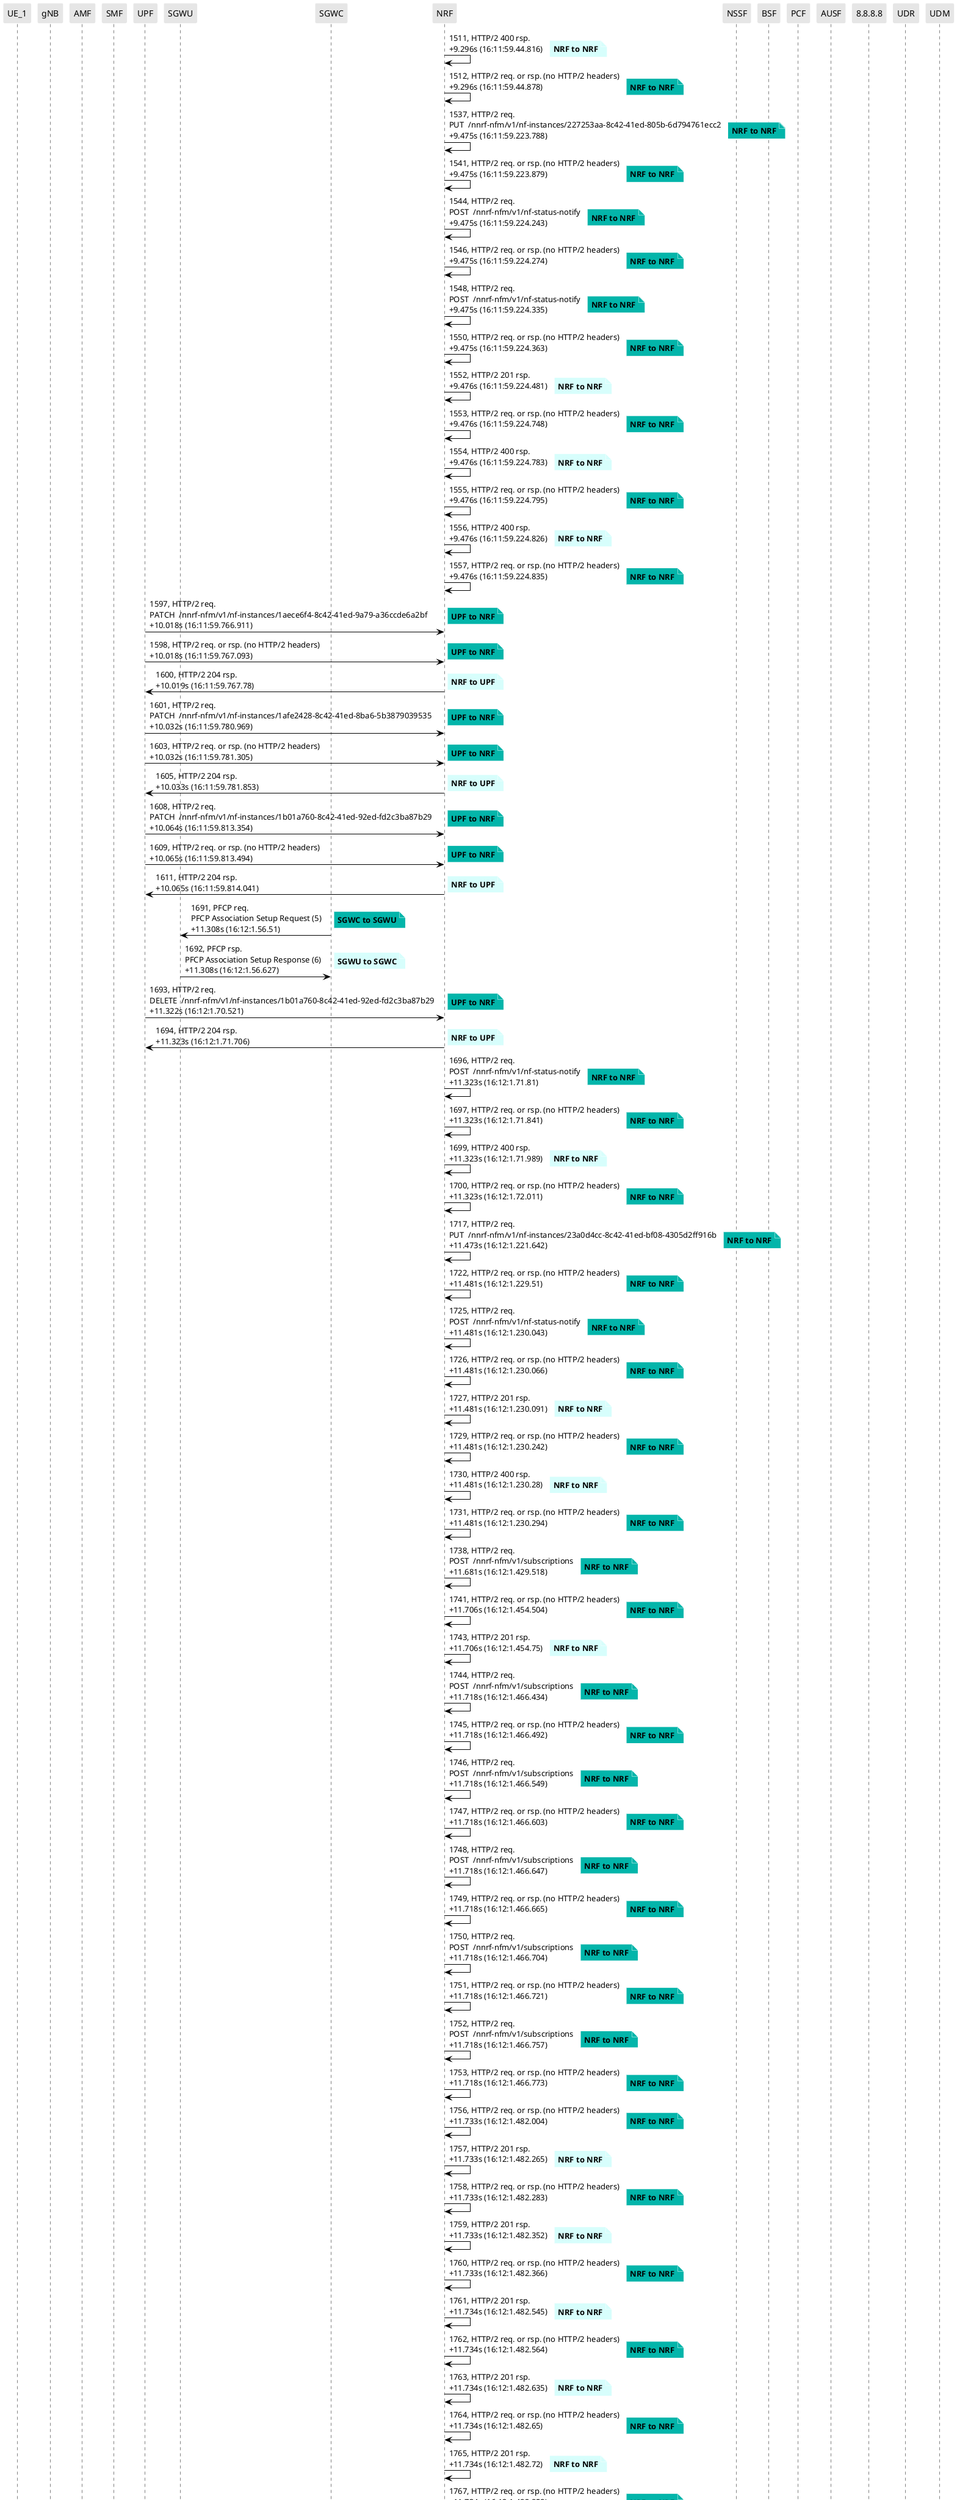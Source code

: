 @startuml
skinparam shadowing false
skinparam NoteBorderColor white
skinparam sequence {
    ArrowColor black
    LifeLineBorderColor black
    LifeLineBackgroundColor black
    ParticipantBorderColor white
    ParticipantBackgroundColor #e6e6e6
}
participant "UE_1"
participant "gNB"
participant "AMF"
participant "SMF"
participant "UPF"
participant "SGWU"
participant "SGWC"
participant "NRF"
participant "NSSF"
participant "BSF"
participant "PCF"
participant "AUSF"
participant "8.8.8.8"
participant "UDR"
participant "UDM"

"NRF" -> "NRF": 1511, HTTP/2 400 rsp.\n+9.296s (16:11:59.44.816)

note right #D7FEFC
**NRF to NRF**
end note

"NRF" -> "NRF": 1512, HTTP/2 req. or rsp. (no HTTP/2 headers)\n+9.296s (16:11:59.44.878)

note right #03B5AA
**NRF to NRF**
end note

"NRF" -> "NRF": 1537, HTTP/2 req.\nPUT  /nnrf-nfm/v1/nf-instances/227253aa-8c42-41ed-805b-6d794761ecc2\n+9.475s (16:11:59.223.788)

note right #03B5AA
**NRF to NRF**
end note

"NRF" -> "NRF": 1541, HTTP/2 req. or rsp. (no HTTP/2 headers)\n+9.475s (16:11:59.223.879)

note right #03B5AA
**NRF to NRF**
end note

"NRF" -> "NRF": 1544, HTTP/2 req.\nPOST  /nnrf-nfm/v1/nf-status-notify\n+9.475s (16:11:59.224.243)

note right #03B5AA
**NRF to NRF**
end note

"NRF" -> "NRF": 1546, HTTP/2 req. or rsp. (no HTTP/2 headers)\n+9.475s (16:11:59.224.274)

note right #03B5AA
**NRF to NRF**
end note

"NRF" -> "NRF": 1548, HTTP/2 req.\nPOST  /nnrf-nfm/v1/nf-status-notify\n+9.475s (16:11:59.224.335)

note right #03B5AA
**NRF to NRF**
end note

"NRF" -> "NRF": 1550, HTTP/2 req. or rsp. (no HTTP/2 headers)\n+9.475s (16:11:59.224.363)

note right #03B5AA
**NRF to NRF**
end note

"NRF" -> "NRF": 1552, HTTP/2 201 rsp.\n+9.476s (16:11:59.224.481)

note right #D7FEFC
**NRF to NRF**
end note

"NRF" -> "NRF": 1553, HTTP/2 req. or rsp. (no HTTP/2 headers)\n+9.476s (16:11:59.224.748)

note right #03B5AA
**NRF to NRF**
end note

"NRF" -> "NRF": 1554, HTTP/2 400 rsp.\n+9.476s (16:11:59.224.783)

note right #D7FEFC
**NRF to NRF**
end note

"NRF" -> "NRF": 1555, HTTP/2 req. or rsp. (no HTTP/2 headers)\n+9.476s (16:11:59.224.795)

note right #03B5AA
**NRF to NRF**
end note

"NRF" -> "NRF": 1556, HTTP/2 400 rsp.\n+9.476s (16:11:59.224.826)

note right #D7FEFC
**NRF to NRF**
end note

"NRF" -> "NRF": 1557, HTTP/2 req. or rsp. (no HTTP/2 headers)\n+9.476s (16:11:59.224.835)

note right #03B5AA
**NRF to NRF**
end note

"UPF" -> "NRF": 1597, HTTP/2 req.\nPATCH  /nnrf-nfm/v1/nf-instances/1aece6f4-8c42-41ed-9a79-a36ccde6a2bf\n+10.018s (16:11:59.766.911)

note right #03B5AA
**UPF to NRF**
end note

"UPF" -> "NRF": 1598, HTTP/2 req. or rsp. (no HTTP/2 headers)\n+10.018s (16:11:59.767.093)

note right #03B5AA
**UPF to NRF**
end note

"NRF" -> "UPF": 1600, HTTP/2 204 rsp.\n+10.019s (16:11:59.767.78)

note right #D7FEFC
**NRF to UPF**
end note

"UPF" -> "NRF": 1601, HTTP/2 req.\nPATCH  /nnrf-nfm/v1/nf-instances/1afe2428-8c42-41ed-8ba6-5b3879039535\n+10.032s (16:11:59.780.969)

note right #03B5AA
**UPF to NRF**
end note

"UPF" -> "NRF": 1603, HTTP/2 req. or rsp. (no HTTP/2 headers)\n+10.032s (16:11:59.781.305)

note right #03B5AA
**UPF to NRF**
end note

"NRF" -> "UPF": 1605, HTTP/2 204 rsp.\n+10.033s (16:11:59.781.853)

note right #D7FEFC
**NRF to UPF**
end note

"UPF" -> "NRF": 1608, HTTP/2 req.\nPATCH  /nnrf-nfm/v1/nf-instances/1b01a760-8c42-41ed-92ed-fd2c3ba87b29\n+10.064s (16:11:59.813.354)

note right #03B5AA
**UPF to NRF**
end note

"UPF" -> "NRF": 1609, HTTP/2 req. or rsp. (no HTTP/2 headers)\n+10.065s (16:11:59.813.494)

note right #03B5AA
**UPF to NRF**
end note

"NRF" -> "UPF": 1611, HTTP/2 204 rsp.\n+10.065s (16:11:59.814.041)

note right #D7FEFC
**NRF to UPF**
end note

"SGWC" -> "SGWU": 1691, PFCP req.\nPFCP Association Setup Request (5)\n+11.308s (16:12:1.56.51)

note right #03B5AA
**SGWC to SGWU**
end note

"SGWU" -> "SGWC": 1692, PFCP rsp.\nPFCP Association Setup Response (6)\n+11.308s (16:12:1.56.627)

note right #D7FEFC
**SGWU to SGWC**
end note

"UPF" -> "NRF": 1693, HTTP/2 req.\nDELETE  /nnrf-nfm/v1/nf-instances/1b01a760-8c42-41ed-92ed-fd2c3ba87b29\n+11.322s (16:12:1.70.521)

note right #03B5AA
**UPF to NRF**
end note

"NRF" -> "UPF": 1694, HTTP/2 204 rsp.\n+11.323s (16:12:1.71.706)

note right #D7FEFC
**NRF to UPF**
end note

"NRF" -> "NRF": 1696, HTTP/2 req.\nPOST  /nnrf-nfm/v1/nf-status-notify\n+11.323s (16:12:1.71.81)

note right #03B5AA
**NRF to NRF**
end note

"NRF" -> "NRF": 1697, HTTP/2 req. or rsp. (no HTTP/2 headers)\n+11.323s (16:12:1.71.841)

note right #03B5AA
**NRF to NRF**
end note

"NRF" -> "NRF": 1699, HTTP/2 400 rsp.\n+11.323s (16:12:1.71.989)

note right #D7FEFC
**NRF to NRF**
end note

"NRF" -> "NRF": 1700, HTTP/2 req. or rsp. (no HTTP/2 headers)\n+11.323s (16:12:1.72.011)

note right #03B5AA
**NRF to NRF**
end note

"NRF" -> "NRF": 1717, HTTP/2 req.\nPUT  /nnrf-nfm/v1/nf-instances/23a0d4cc-8c42-41ed-bf08-4305d2ff916b\n+11.473s (16:12:1.221.642)

note right #03B5AA
**NRF to NRF**
end note

"NRF" -> "NRF": 1722, HTTP/2 req. or rsp. (no HTTP/2 headers)\n+11.481s (16:12:1.229.51)

note right #03B5AA
**NRF to NRF**
end note

"NRF" -> "NRF": 1725, HTTP/2 req.\nPOST  /nnrf-nfm/v1/nf-status-notify\n+11.481s (16:12:1.230.043)

note right #03B5AA
**NRF to NRF**
end note

"NRF" -> "NRF": 1726, HTTP/2 req. or rsp. (no HTTP/2 headers)\n+11.481s (16:12:1.230.066)

note right #03B5AA
**NRF to NRF**
end note

"NRF" -> "NRF": 1727, HTTP/2 201 rsp.\n+11.481s (16:12:1.230.091)

note right #D7FEFC
**NRF to NRF**
end note

"NRF" -> "NRF": 1729, HTTP/2 req. or rsp. (no HTTP/2 headers)\n+11.481s (16:12:1.230.242)

note right #03B5AA
**NRF to NRF**
end note

"NRF" -> "NRF": 1730, HTTP/2 400 rsp.\n+11.481s (16:12:1.230.28)

note right #D7FEFC
**NRF to NRF**
end note

"NRF" -> "NRF": 1731, HTTP/2 req. or rsp. (no HTTP/2 headers)\n+11.481s (16:12:1.230.294)

note right #03B5AA
**NRF to NRF**
end note

"NRF" -> "NRF": 1738, HTTP/2 req.\nPOST  /nnrf-nfm/v1/subscriptions\n+11.681s (16:12:1.429.518)

note right #03B5AA
**NRF to NRF**
end note

"NRF" -> "NRF": 1741, HTTP/2 req. or rsp. (no HTTP/2 headers)\n+11.706s (16:12:1.454.504)

note right #03B5AA
**NRF to NRF**
end note

"NRF" -> "NRF": 1743, HTTP/2 201 rsp.\n+11.706s (16:12:1.454.75)

note right #D7FEFC
**NRF to NRF**
end note

"NRF" -> "NRF": 1744, HTTP/2 req.\nPOST  /nnrf-nfm/v1/subscriptions\n+11.718s (16:12:1.466.434)

note right #03B5AA
**NRF to NRF**
end note

"NRF" -> "NRF": 1745, HTTP/2 req. or rsp. (no HTTP/2 headers)\n+11.718s (16:12:1.466.492)

note right #03B5AA
**NRF to NRF**
end note

"NRF" -> "NRF": 1746, HTTP/2 req.\nPOST  /nnrf-nfm/v1/subscriptions\n+11.718s (16:12:1.466.549)

note right #03B5AA
**NRF to NRF**
end note

"NRF" -> "NRF": 1747, HTTP/2 req. or rsp. (no HTTP/2 headers)\n+11.718s (16:12:1.466.603)

note right #03B5AA
**NRF to NRF**
end note

"NRF" -> "NRF": 1748, HTTP/2 req.\nPOST  /nnrf-nfm/v1/subscriptions\n+11.718s (16:12:1.466.647)

note right #03B5AA
**NRF to NRF**
end note

"NRF" -> "NRF": 1749, HTTP/2 req. or rsp. (no HTTP/2 headers)\n+11.718s (16:12:1.466.665)

note right #03B5AA
**NRF to NRF**
end note

"NRF" -> "NRF": 1750, HTTP/2 req.\nPOST  /nnrf-nfm/v1/subscriptions\n+11.718s (16:12:1.466.704)

note right #03B5AA
**NRF to NRF**
end note

"NRF" -> "NRF": 1751, HTTP/2 req. or rsp. (no HTTP/2 headers)\n+11.718s (16:12:1.466.721)

note right #03B5AA
**NRF to NRF**
end note

"NRF" -> "NRF": 1752, HTTP/2 req.\nPOST  /nnrf-nfm/v1/subscriptions\n+11.718s (16:12:1.466.757)

note right #03B5AA
**NRF to NRF**
end note

"NRF" -> "NRF": 1753, HTTP/2 req. or rsp. (no HTTP/2 headers)\n+11.718s (16:12:1.466.773)

note right #03B5AA
**NRF to NRF**
end note

"NRF" -> "NRF": 1756, HTTP/2 req. or rsp. (no HTTP/2 headers)\n+11.733s (16:12:1.482.004)

note right #03B5AA
**NRF to NRF**
end note

"NRF" -> "NRF": 1757, HTTP/2 201 rsp.\n+11.733s (16:12:1.482.265)

note right #D7FEFC
**NRF to NRF**
end note

"NRF" -> "NRF": 1758, HTTP/2 req. or rsp. (no HTTP/2 headers)\n+11.733s (16:12:1.482.283)

note right #03B5AA
**NRF to NRF**
end note

"NRF" -> "NRF": 1759, HTTP/2 201 rsp.\n+11.733s (16:12:1.482.352)

note right #D7FEFC
**NRF to NRF**
end note

"NRF" -> "NRF": 1760, HTTP/2 req. or rsp. (no HTTP/2 headers)\n+11.733s (16:12:1.482.366)

note right #03B5AA
**NRF to NRF**
end note

"NRF" -> "NRF": 1761, HTTP/2 201 rsp.\n+11.734s (16:12:1.482.545)

note right #D7FEFC
**NRF to NRF**
end note

"NRF" -> "NRF": 1762, HTTP/2 req. or rsp. (no HTTP/2 headers)\n+11.734s (16:12:1.482.564)

note right #03B5AA
**NRF to NRF**
end note

"NRF" -> "NRF": 1763, HTTP/2 201 rsp.\n+11.734s (16:12:1.482.635)

note right #D7FEFC
**NRF to NRF**
end note

"NRF" -> "NRF": 1764, HTTP/2 req. or rsp. (no HTTP/2 headers)\n+11.734s (16:12:1.482.65)

note right #03B5AA
**NRF to NRF**
end note

"NRF" -> "NRF": 1765, HTTP/2 201 rsp.\n+11.734s (16:12:1.482.72)

note right #D7FEFC
**NRF to NRF**
end note

"NRF" -> "NRF": 1767, HTTP/2 req. or rsp. (no HTTP/2 headers)\n+11.734s (16:12:1.482.858)

note right #03B5AA
**NRF to NRF**
end note

"NRF" -> "NRF": 1781, HTTP/2 req.\nPATCH  /nnrf-nfm/v1/nf-instances/1de03582-8c42-41ed-86c5-cd08fab1e8b4\n+11.833s (16:12:1.581.981)

note right #03B5AA
**NRF to NRF**
end note

"NRF" -> "NRF": 1782, HTTP/2 req. or rsp. (no HTTP/2 headers)\n+11.833s (16:12:1.582.021)

note right #03B5AA
**NRF to NRF**
end note

"NRF" -> "NRF": 1784, HTTP/2 204 rsp.\n+11.833s (16:12:1.582.186)

note right #D7FEFC
**NRF to NRF**
end note

"NRF" -> "NRF": 1952, HTTP/2 req.\nDELETE  /nnrf-nfm/v1/nf-instances/20782a98-8c42-41ed-9dfa-d537dfca911c\n+12.732s (16:12:2.481.427)

note right #03B5AA
**NRF to NRF**
end note

"NRF" -> "NRF": 1958, HTTP/2 404 rsp.\n+12.734s (16:12:2.482.751)

note right #D7FEFC
**NRF to NRF**
end note

"NRF" -> "NRF": 1960, HTTP/2 req. or rsp. (no HTTP/2 headers)\n+12.734s (16:12:2.482.774)

note right #03B5AA
**NRF to NRF**
end note

"NRF" -> "NRF": 1988, HTTP/2 req.\nDELETE  /nnrf-nfm/v1/nf-instances/1aece6f4-8c42-41ed-9a79-a36ccde6a2bf\n+12.952s (16:12:2.700.651)

note right #03B5AA
**NRF to NRF**
end note

"NRF" -> "NRF": 1994, HTTP/2 404 rsp.\n+12.952s (16:12:2.700.972)

note right #D7FEFC
**NRF to NRF**
end note

"NRF" -> "NRF": 1996, HTTP/2 req. or rsp. (no HTTP/2 headers)\n+12.952s (16:12:2.700.994)

note right #03B5AA
**NRF to NRF**
end note

"NRF" -> "NRF": 2012, HTTP/2 req.\nPATCH  /nnrf-nfm/v1/nf-instances/1e96b370-8c42-41ed-a26b-99a4952fdbea\n+13.024s (16:12:2.772.734)

note right #03B5AA
**NRF to NRF**
end note

"NRF" -> "NRF": 2014, HTTP/2 req. or rsp. (no HTTP/2 headers)\n+13.024s (16:12:2.772.838)

note right #03B5AA
**NRF to NRF**
end note

"NRF" -> "NRF": 2020, HTTP/2 404 rsp.\n+13.024s (16:12:2.773.195)

note right #D7FEFC
**NRF to NRF**
end note

"NRF" -> "NRF": 2022, HTTP/2 req. or rsp. (no HTTP/2 headers)\n+13.024s (16:12:2.773.377)

note right #03B5AA
**NRF to NRF**
end note

"NRF" -> "NRF": 2038, HTTP/2 req.\nPUT  /nnrf-nfm/v1/nf-instances/24944238-8c42-41ed-9898-098bb83ac6cd\n+13.048s (16:12:2.796.891)

note right #03B5AA
**NRF to NRF**
end note

"NRF" -> "NRF": 2042, HTTP/2 req. or rsp. (no HTTP/2 headers)\n+13.052s (16:12:2.800.481)

note right #03B5AA
**NRF to NRF**
end note

"NRF" -> "NRF": 2045, HTTP/2 201 rsp.\n+13.052s (16:12:2.801.426)

note right #D7FEFC
**NRF to NRF**
end note

"NRF" -> "NRF": 2046, HTTP/2 req. or rsp. (no HTTP/2 headers)\n+13.053s (16:12:2.801.455)

note right #03B5AA
**NRF to NRF**
end note

"NRF" -> "NRF": 2048, HTTP/2 req.\nPOST  /nnrf-nfm/v1/subscriptions\n+13.053s (16:12:2.802.35)

note right #03B5AA
**NRF to NRF**
end note

"NRF" -> "NRF": 2049, HTTP/2 req. or rsp. (no HTTP/2 headers)\n+13.054s (16:12:2.802.438)

note right #03B5AA
**NRF to NRF**
end note

"NRF" -> "NRF": 2051, HTTP/2 201 rsp.\n+13.054s (16:12:2.803.295)

note right #D7FEFC
**NRF to NRF**
end note

"NRF" -> "NRF": 2052, HTTP/2 req. or rsp. (no HTTP/2 headers)\n+13.054s (16:12:2.803.324)

note right #03B5AA
**NRF to NRF**
end note

"NRF" -> "NRF": 2068, HTTP/2 req.\nDELETE  /nnrf-nfm/v1/nf-instances/224c826a-8c42-41ed-bfe0-13f6e30cb1d5\n+13.074s (16:12:2.822.752)

note right #03B5AA
**NRF to NRF**
end note

"NRF" -> "NRF": 2074, HTTP/2 404 rsp.\n+13.074s (16:12:2.823.102)

note right #D7FEFC
**NRF to NRF**
end note

"NRF" -> "NRF": 2076, HTTP/2 req. or rsp. (no HTTP/2 headers)\n+13.074s (16:12:2.823.125)

note right #03B5AA
**NRF to NRF**
end note

"NRF" -> "NRF": 2100, HTTP/2 req.\nDELETE  /nnrf-nfm/v1/nf-instances/1de03582-8c42-41ed-86c5-cd08fab1e8b4\n+13.189s (16:12:2.937.513)

note right #03B5AA
**NRF to NRF**
end note

"NRF" -> "NRF": 2106, HTTP/2 404 rsp.\n+13.189s (16:12:2.937.986)

note right #D7FEFC
**NRF to NRF**
end note

"NRF" -> "NRF": 2108, HTTP/2 req. or rsp. (no HTTP/2 headers)\n+13.189s (16:12:2.938.014)

note right #03B5AA
**NRF to NRF**
end note

"NRF" -> "NRF": 2122, HTTP/2 req.\nPUT  /nnrf-nfm/v1/nf-instances/24a8d18a-8c42-41ed-9d6b-0713a676495c\n+13.198s (16:12:2.946.983)

note right #03B5AA
**NRF to NRF**
end note

"NRF" -> "NRF": 2126, HTTP/2 req. or rsp. (no HTTP/2 headers)\n+13.198s (16:12:2.947.077)

note right #03B5AA
**NRF to NRF**
end note

"NRF" -> "NRF": 2138, HTTP/2 req.\nPOST  /nnrf-nfm/v1/nf-status-notify\n+13.199s (16:12:2.947.555)

note right #03B5AA
**NRF to NRF**
end note

"NRF" -> "NRF": 2140, HTTP/2 req. or rsp. (no HTTP/2 headers)\n+13.199s (16:12:2.947.576)

note right #03B5AA
**NRF to NRF**
end note

"NRF" -> "NRF": 2142, HTTP/2 201 rsp.\n+13.199s (16:12:2.947.603)

note right #D7FEFC
**NRF to NRF**
end note

"NRF" -> "NRF": 2143, HTTP/2 req. or rsp. (no HTTP/2 headers)\n+13.199s (16:12:2.947.662)

note right #03B5AA
**NRF to NRF**
end note

"NRF" -> "NRF": 2149, HTTP/2 400 rsp.\n+13.199s (16:12:2.947.989)

note right #D7FEFC
**NRF to NRF**
end note

"NRF" -> "NRF": 2150, HTTP/2 req. or rsp. (no HTTP/2 headers)\n+13.199s (16:12:2.948.012)

note right #03B5AA
**NRF to NRF**
end note

"NRF" -> "NRF": 2153, HTTP/2 req.\nPOST  /nnrf-nfm/v1/subscriptions\n+13.204s (16:12:2.953.073)

note right #03B5AA
**NRF to NRF**
end note

"NRF" -> "NRF": 2154, HTTP/2 req. or rsp. (no HTTP/2 headers)\n+13.205s (16:12:2.953.994)

note right #03B5AA
**NRF to NRF**
end note

@enduml
